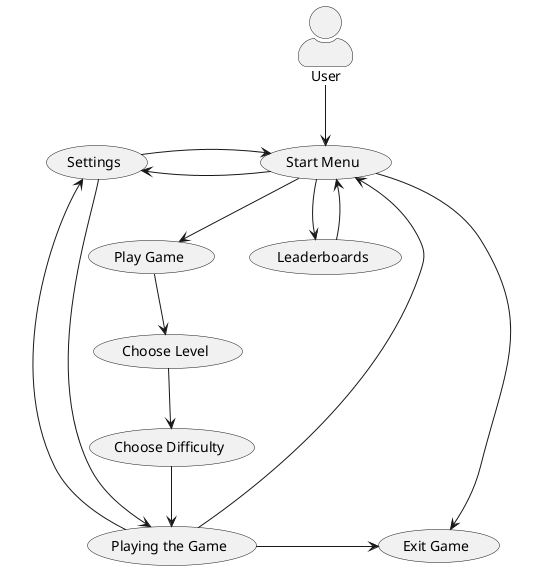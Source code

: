 @startuml
'https://plantuml.com/use-case-diagram

skinparam actorStyle awesome


User --> (Start Menu)
(Start Menu) --> (Play Game)
(Start Menu) -right-> (Settings)
(Start Menu) --> (Leaderboards)
(Start Menu) --> (Exit Game)

(Play Game) --> (Choose Level)
(Choose Level) --> (Choose Difficulty)
(Choose Difficulty) --> (Playing the Game)
(Playing the Game) --> (Start Menu)
(Playing the Game) -right-> (Exit Game)
(Playing the Game) -up-> (Settings)
(Settings) --> (Playing the Game)

(Leaderboards) --> (Start Menu)
(Settings) -right-> (Start Menu)


(Start Menu)
(Play Game)
(Settings)
(Leaderboards)
(Exit Game)
(Playing the Game)

@enduml